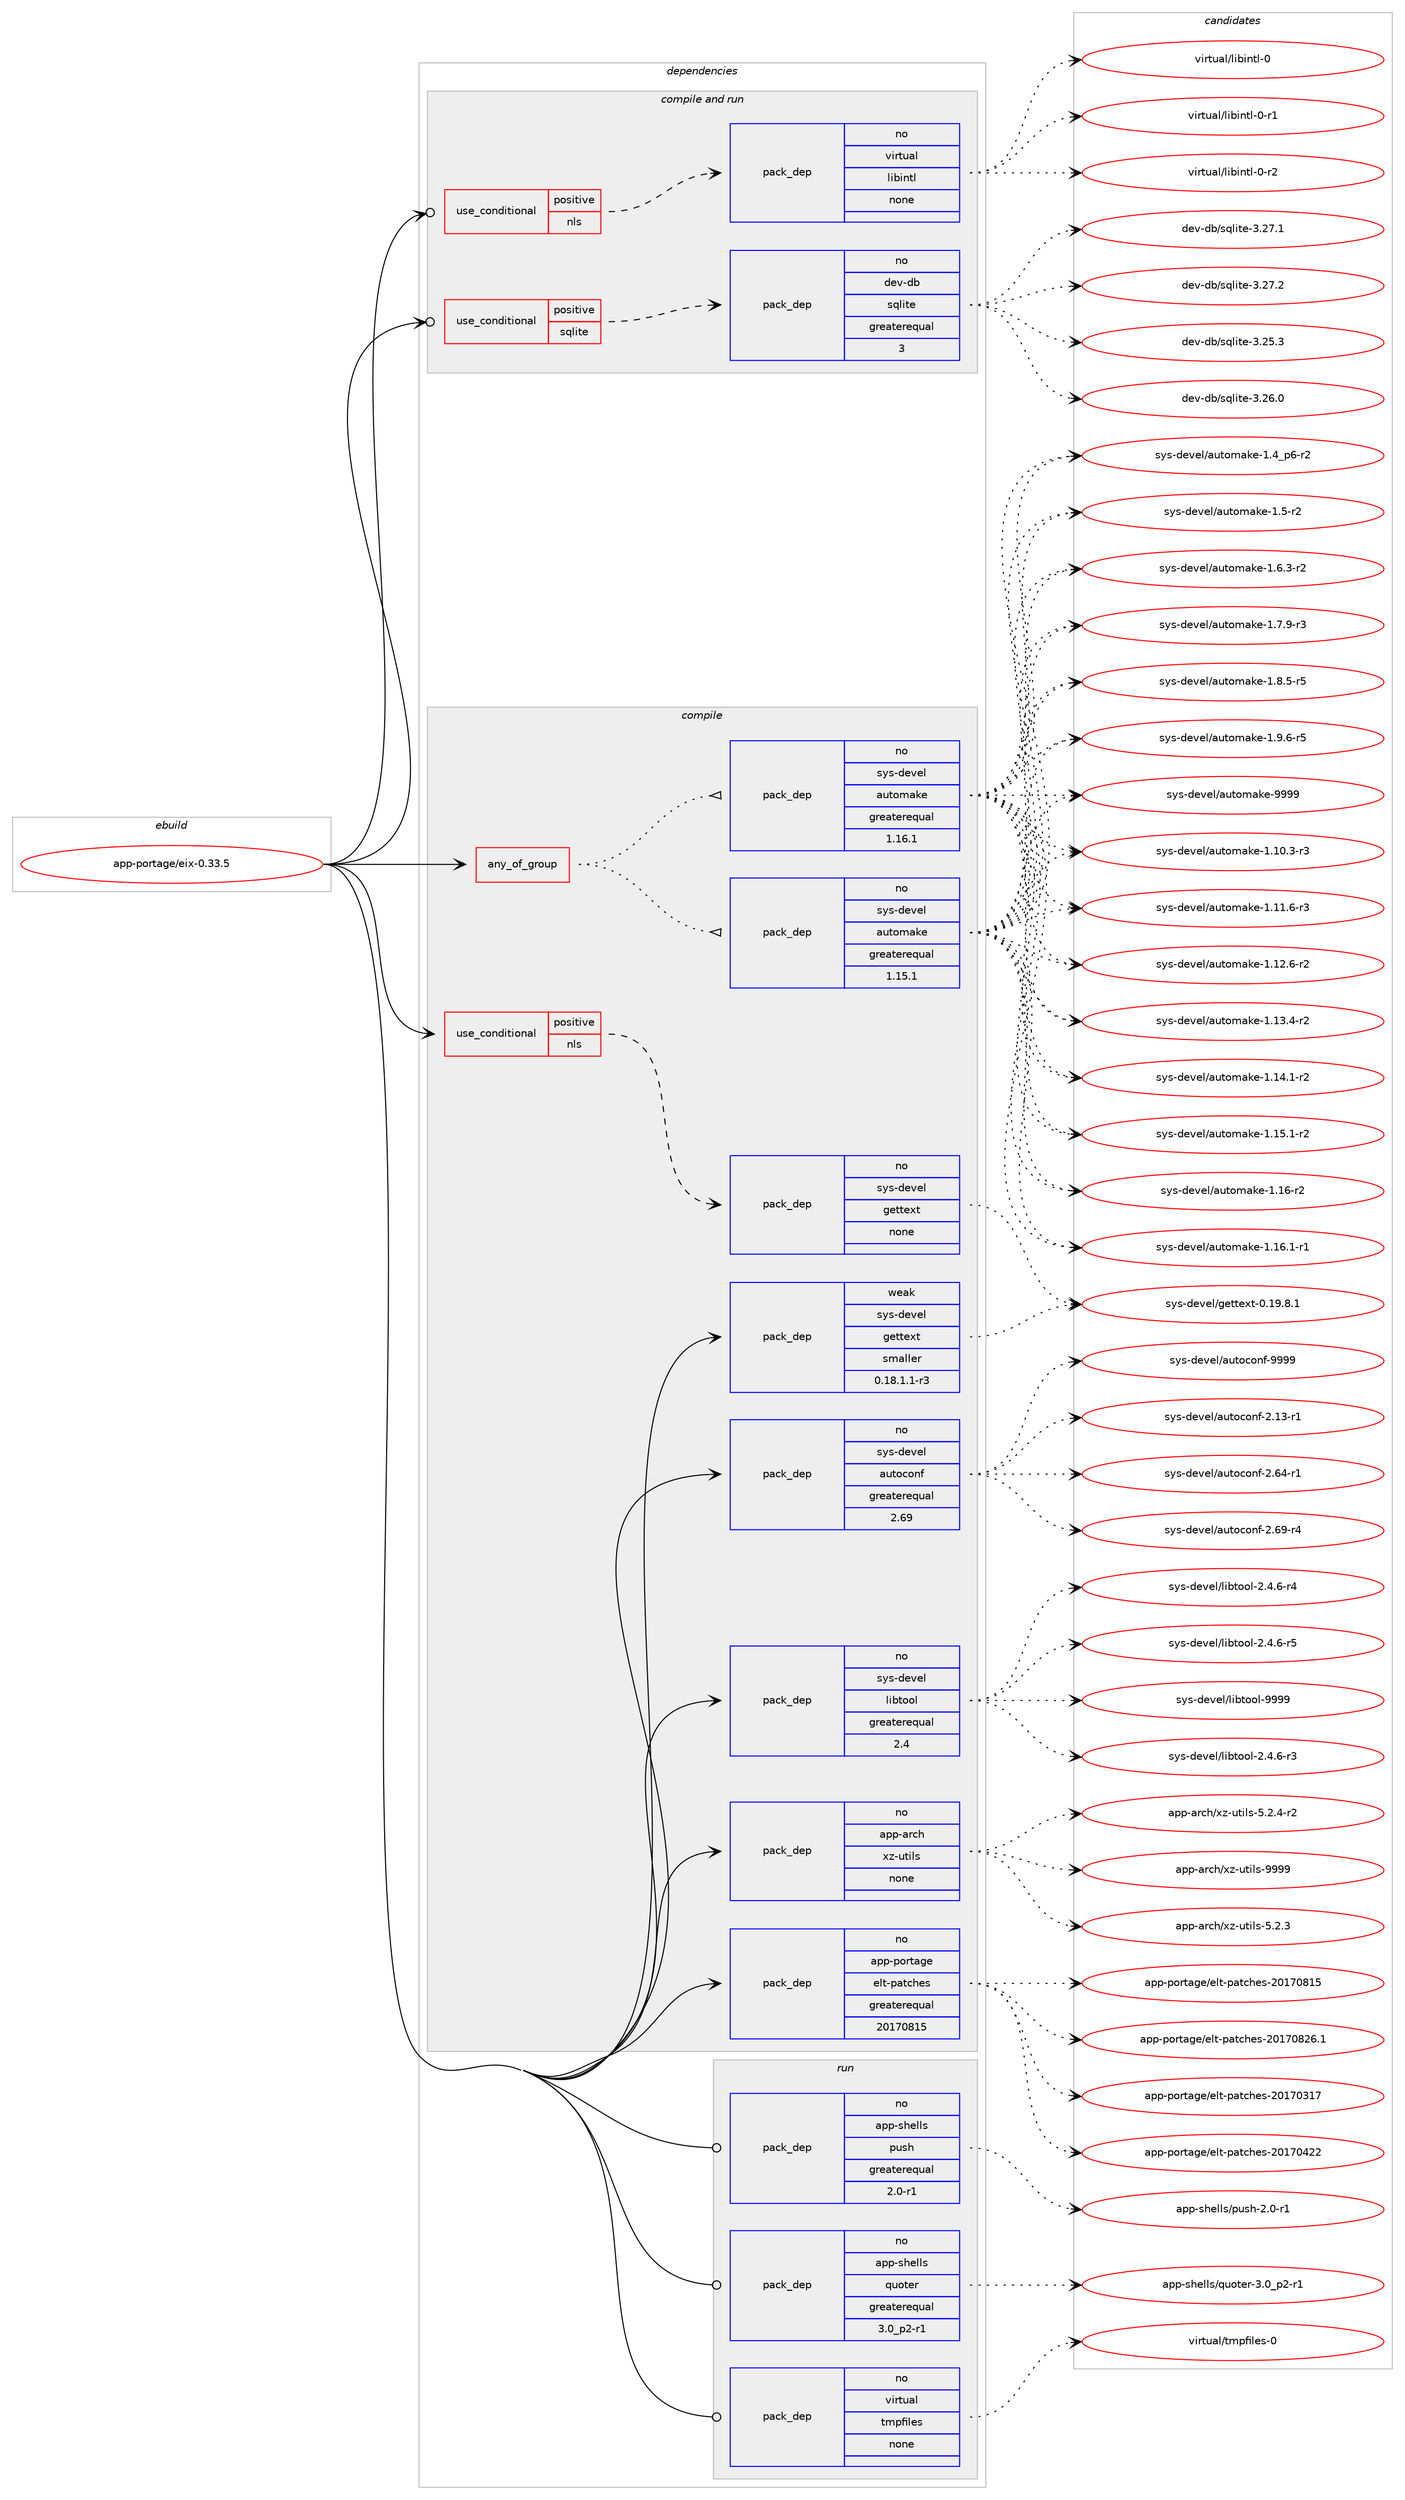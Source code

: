 digraph prolog {

# *************
# Graph options
# *************

newrank=true;
concentrate=true;
compound=true;
graph [rankdir=LR,fontname=Helvetica,fontsize=10,ranksep=1.5];#, ranksep=2.5, nodesep=0.2];
edge  [arrowhead=vee];
node  [fontname=Helvetica,fontsize=10];

# **********
# The ebuild
# **********

subgraph cluster_leftcol {
color=gray;
rank=same;
label=<<i>ebuild</i>>;
id [label="app-portage/eix-0.33.5", color=red, width=4, href="../app-portage/eix-0.33.5.svg"];
}

# ****************
# The dependencies
# ****************

subgraph cluster_midcol {
color=gray;
label=<<i>dependencies</i>>;
subgraph cluster_compile {
fillcolor="#eeeeee";
style=filled;
label=<<i>compile</i>>;
subgraph any19822 {
dependency1305218 [label=<<TABLE BORDER="0" CELLBORDER="1" CELLSPACING="0" CELLPADDING="4"><TR><TD CELLPADDING="10">any_of_group</TD></TR></TABLE>>, shape=none, color=red];subgraph pack930238 {
dependency1305219 [label=<<TABLE BORDER="0" CELLBORDER="1" CELLSPACING="0" CELLPADDING="4" WIDTH="220"><TR><TD ROWSPAN="6" CELLPADDING="30">pack_dep</TD></TR><TR><TD WIDTH="110">no</TD></TR><TR><TD>sys-devel</TD></TR><TR><TD>automake</TD></TR><TR><TD>greaterequal</TD></TR><TR><TD>1.16.1</TD></TR></TABLE>>, shape=none, color=blue];
}
dependency1305218:e -> dependency1305219:w [weight=20,style="dotted",arrowhead="oinv"];
subgraph pack930239 {
dependency1305220 [label=<<TABLE BORDER="0" CELLBORDER="1" CELLSPACING="0" CELLPADDING="4" WIDTH="220"><TR><TD ROWSPAN="6" CELLPADDING="30">pack_dep</TD></TR><TR><TD WIDTH="110">no</TD></TR><TR><TD>sys-devel</TD></TR><TR><TD>automake</TD></TR><TR><TD>greaterequal</TD></TR><TR><TD>1.15.1</TD></TR></TABLE>>, shape=none, color=blue];
}
dependency1305218:e -> dependency1305220:w [weight=20,style="dotted",arrowhead="oinv"];
}
id:e -> dependency1305218:w [weight=20,style="solid",arrowhead="vee"];
subgraph cond354616 {
dependency1305221 [label=<<TABLE BORDER="0" CELLBORDER="1" CELLSPACING="0" CELLPADDING="4"><TR><TD ROWSPAN="3" CELLPADDING="10">use_conditional</TD></TR><TR><TD>positive</TD></TR><TR><TD>nls</TD></TR></TABLE>>, shape=none, color=red];
subgraph pack930240 {
dependency1305222 [label=<<TABLE BORDER="0" CELLBORDER="1" CELLSPACING="0" CELLPADDING="4" WIDTH="220"><TR><TD ROWSPAN="6" CELLPADDING="30">pack_dep</TD></TR><TR><TD WIDTH="110">no</TD></TR><TR><TD>sys-devel</TD></TR><TR><TD>gettext</TD></TR><TR><TD>none</TD></TR><TR><TD></TD></TR></TABLE>>, shape=none, color=blue];
}
dependency1305221:e -> dependency1305222:w [weight=20,style="dashed",arrowhead="vee"];
}
id:e -> dependency1305221:w [weight=20,style="solid",arrowhead="vee"];
subgraph pack930241 {
dependency1305223 [label=<<TABLE BORDER="0" CELLBORDER="1" CELLSPACING="0" CELLPADDING="4" WIDTH="220"><TR><TD ROWSPAN="6" CELLPADDING="30">pack_dep</TD></TR><TR><TD WIDTH="110">no</TD></TR><TR><TD>app-arch</TD></TR><TR><TD>xz-utils</TD></TR><TR><TD>none</TD></TR><TR><TD></TD></TR></TABLE>>, shape=none, color=blue];
}
id:e -> dependency1305223:w [weight=20,style="solid",arrowhead="vee"];
subgraph pack930242 {
dependency1305224 [label=<<TABLE BORDER="0" CELLBORDER="1" CELLSPACING="0" CELLPADDING="4" WIDTH="220"><TR><TD ROWSPAN="6" CELLPADDING="30">pack_dep</TD></TR><TR><TD WIDTH="110">no</TD></TR><TR><TD>app-portage</TD></TR><TR><TD>elt-patches</TD></TR><TR><TD>greaterequal</TD></TR><TR><TD>20170815</TD></TR></TABLE>>, shape=none, color=blue];
}
id:e -> dependency1305224:w [weight=20,style="solid",arrowhead="vee"];
subgraph pack930243 {
dependency1305225 [label=<<TABLE BORDER="0" CELLBORDER="1" CELLSPACING="0" CELLPADDING="4" WIDTH="220"><TR><TD ROWSPAN="6" CELLPADDING="30">pack_dep</TD></TR><TR><TD WIDTH="110">no</TD></TR><TR><TD>sys-devel</TD></TR><TR><TD>autoconf</TD></TR><TR><TD>greaterequal</TD></TR><TR><TD>2.69</TD></TR></TABLE>>, shape=none, color=blue];
}
id:e -> dependency1305225:w [weight=20,style="solid",arrowhead="vee"];
subgraph pack930244 {
dependency1305226 [label=<<TABLE BORDER="0" CELLBORDER="1" CELLSPACING="0" CELLPADDING="4" WIDTH="220"><TR><TD ROWSPAN="6" CELLPADDING="30">pack_dep</TD></TR><TR><TD WIDTH="110">no</TD></TR><TR><TD>sys-devel</TD></TR><TR><TD>libtool</TD></TR><TR><TD>greaterequal</TD></TR><TR><TD>2.4</TD></TR></TABLE>>, shape=none, color=blue];
}
id:e -> dependency1305226:w [weight=20,style="solid",arrowhead="vee"];
subgraph pack930245 {
dependency1305227 [label=<<TABLE BORDER="0" CELLBORDER="1" CELLSPACING="0" CELLPADDING="4" WIDTH="220"><TR><TD ROWSPAN="6" CELLPADDING="30">pack_dep</TD></TR><TR><TD WIDTH="110">weak</TD></TR><TR><TD>sys-devel</TD></TR><TR><TD>gettext</TD></TR><TR><TD>smaller</TD></TR><TR><TD>0.18.1.1-r3</TD></TR></TABLE>>, shape=none, color=blue];
}
id:e -> dependency1305227:w [weight=20,style="solid",arrowhead="vee"];
}
subgraph cluster_compileandrun {
fillcolor="#eeeeee";
style=filled;
label=<<i>compile and run</i>>;
subgraph cond354617 {
dependency1305228 [label=<<TABLE BORDER="0" CELLBORDER="1" CELLSPACING="0" CELLPADDING="4"><TR><TD ROWSPAN="3" CELLPADDING="10">use_conditional</TD></TR><TR><TD>positive</TD></TR><TR><TD>nls</TD></TR></TABLE>>, shape=none, color=red];
subgraph pack930246 {
dependency1305229 [label=<<TABLE BORDER="0" CELLBORDER="1" CELLSPACING="0" CELLPADDING="4" WIDTH="220"><TR><TD ROWSPAN="6" CELLPADDING="30">pack_dep</TD></TR><TR><TD WIDTH="110">no</TD></TR><TR><TD>virtual</TD></TR><TR><TD>libintl</TD></TR><TR><TD>none</TD></TR><TR><TD></TD></TR></TABLE>>, shape=none, color=blue];
}
dependency1305228:e -> dependency1305229:w [weight=20,style="dashed",arrowhead="vee"];
}
id:e -> dependency1305228:w [weight=20,style="solid",arrowhead="odotvee"];
subgraph cond354618 {
dependency1305230 [label=<<TABLE BORDER="0" CELLBORDER="1" CELLSPACING="0" CELLPADDING="4"><TR><TD ROWSPAN="3" CELLPADDING="10">use_conditional</TD></TR><TR><TD>positive</TD></TR><TR><TD>sqlite</TD></TR></TABLE>>, shape=none, color=red];
subgraph pack930247 {
dependency1305231 [label=<<TABLE BORDER="0" CELLBORDER="1" CELLSPACING="0" CELLPADDING="4" WIDTH="220"><TR><TD ROWSPAN="6" CELLPADDING="30">pack_dep</TD></TR><TR><TD WIDTH="110">no</TD></TR><TR><TD>dev-db</TD></TR><TR><TD>sqlite</TD></TR><TR><TD>greaterequal</TD></TR><TR><TD>3</TD></TR></TABLE>>, shape=none, color=blue];
}
dependency1305230:e -> dependency1305231:w [weight=20,style="dashed",arrowhead="vee"];
}
id:e -> dependency1305230:w [weight=20,style="solid",arrowhead="odotvee"];
}
subgraph cluster_run {
fillcolor="#eeeeee";
style=filled;
label=<<i>run</i>>;
subgraph pack930248 {
dependency1305232 [label=<<TABLE BORDER="0" CELLBORDER="1" CELLSPACING="0" CELLPADDING="4" WIDTH="220"><TR><TD ROWSPAN="6" CELLPADDING="30">pack_dep</TD></TR><TR><TD WIDTH="110">no</TD></TR><TR><TD>app-shells</TD></TR><TR><TD>push</TD></TR><TR><TD>greaterequal</TD></TR><TR><TD>2.0-r1</TD></TR></TABLE>>, shape=none, color=blue];
}
id:e -> dependency1305232:w [weight=20,style="solid",arrowhead="odot"];
subgraph pack930249 {
dependency1305233 [label=<<TABLE BORDER="0" CELLBORDER="1" CELLSPACING="0" CELLPADDING="4" WIDTH="220"><TR><TD ROWSPAN="6" CELLPADDING="30">pack_dep</TD></TR><TR><TD WIDTH="110">no</TD></TR><TR><TD>app-shells</TD></TR><TR><TD>quoter</TD></TR><TR><TD>greaterequal</TD></TR><TR><TD>3.0_p2-r1</TD></TR></TABLE>>, shape=none, color=blue];
}
id:e -> dependency1305233:w [weight=20,style="solid",arrowhead="odot"];
subgraph pack930250 {
dependency1305234 [label=<<TABLE BORDER="0" CELLBORDER="1" CELLSPACING="0" CELLPADDING="4" WIDTH="220"><TR><TD ROWSPAN="6" CELLPADDING="30">pack_dep</TD></TR><TR><TD WIDTH="110">no</TD></TR><TR><TD>virtual</TD></TR><TR><TD>tmpfiles</TD></TR><TR><TD>none</TD></TR><TR><TD></TD></TR></TABLE>>, shape=none, color=blue];
}
id:e -> dependency1305234:w [weight=20,style="solid",arrowhead="odot"];
}
}

# **************
# The candidates
# **************

subgraph cluster_choices {
rank=same;
color=gray;
label=<<i>candidates</i>>;

subgraph choice930238 {
color=black;
nodesep=1;
choice11512111545100101118101108479711711611110997107101454946494846514511451 [label="sys-devel/automake-1.10.3-r3", color=red, width=4,href="../sys-devel/automake-1.10.3-r3.svg"];
choice11512111545100101118101108479711711611110997107101454946494946544511451 [label="sys-devel/automake-1.11.6-r3", color=red, width=4,href="../sys-devel/automake-1.11.6-r3.svg"];
choice11512111545100101118101108479711711611110997107101454946495046544511450 [label="sys-devel/automake-1.12.6-r2", color=red, width=4,href="../sys-devel/automake-1.12.6-r2.svg"];
choice11512111545100101118101108479711711611110997107101454946495146524511450 [label="sys-devel/automake-1.13.4-r2", color=red, width=4,href="../sys-devel/automake-1.13.4-r2.svg"];
choice11512111545100101118101108479711711611110997107101454946495246494511450 [label="sys-devel/automake-1.14.1-r2", color=red, width=4,href="../sys-devel/automake-1.14.1-r2.svg"];
choice11512111545100101118101108479711711611110997107101454946495346494511450 [label="sys-devel/automake-1.15.1-r2", color=red, width=4,href="../sys-devel/automake-1.15.1-r2.svg"];
choice1151211154510010111810110847971171161111099710710145494649544511450 [label="sys-devel/automake-1.16-r2", color=red, width=4,href="../sys-devel/automake-1.16-r2.svg"];
choice11512111545100101118101108479711711611110997107101454946495446494511449 [label="sys-devel/automake-1.16.1-r1", color=red, width=4,href="../sys-devel/automake-1.16.1-r1.svg"];
choice115121115451001011181011084797117116111109971071014549465295112544511450 [label="sys-devel/automake-1.4_p6-r2", color=red, width=4,href="../sys-devel/automake-1.4_p6-r2.svg"];
choice11512111545100101118101108479711711611110997107101454946534511450 [label="sys-devel/automake-1.5-r2", color=red, width=4,href="../sys-devel/automake-1.5-r2.svg"];
choice115121115451001011181011084797117116111109971071014549465446514511450 [label="sys-devel/automake-1.6.3-r2", color=red, width=4,href="../sys-devel/automake-1.6.3-r2.svg"];
choice115121115451001011181011084797117116111109971071014549465546574511451 [label="sys-devel/automake-1.7.9-r3", color=red, width=4,href="../sys-devel/automake-1.7.9-r3.svg"];
choice115121115451001011181011084797117116111109971071014549465646534511453 [label="sys-devel/automake-1.8.5-r5", color=red, width=4,href="../sys-devel/automake-1.8.5-r5.svg"];
choice115121115451001011181011084797117116111109971071014549465746544511453 [label="sys-devel/automake-1.9.6-r5", color=red, width=4,href="../sys-devel/automake-1.9.6-r5.svg"];
choice115121115451001011181011084797117116111109971071014557575757 [label="sys-devel/automake-9999", color=red, width=4,href="../sys-devel/automake-9999.svg"];
dependency1305219:e -> choice11512111545100101118101108479711711611110997107101454946494846514511451:w [style=dotted,weight="100"];
dependency1305219:e -> choice11512111545100101118101108479711711611110997107101454946494946544511451:w [style=dotted,weight="100"];
dependency1305219:e -> choice11512111545100101118101108479711711611110997107101454946495046544511450:w [style=dotted,weight="100"];
dependency1305219:e -> choice11512111545100101118101108479711711611110997107101454946495146524511450:w [style=dotted,weight="100"];
dependency1305219:e -> choice11512111545100101118101108479711711611110997107101454946495246494511450:w [style=dotted,weight="100"];
dependency1305219:e -> choice11512111545100101118101108479711711611110997107101454946495346494511450:w [style=dotted,weight="100"];
dependency1305219:e -> choice1151211154510010111810110847971171161111099710710145494649544511450:w [style=dotted,weight="100"];
dependency1305219:e -> choice11512111545100101118101108479711711611110997107101454946495446494511449:w [style=dotted,weight="100"];
dependency1305219:e -> choice115121115451001011181011084797117116111109971071014549465295112544511450:w [style=dotted,weight="100"];
dependency1305219:e -> choice11512111545100101118101108479711711611110997107101454946534511450:w [style=dotted,weight="100"];
dependency1305219:e -> choice115121115451001011181011084797117116111109971071014549465446514511450:w [style=dotted,weight="100"];
dependency1305219:e -> choice115121115451001011181011084797117116111109971071014549465546574511451:w [style=dotted,weight="100"];
dependency1305219:e -> choice115121115451001011181011084797117116111109971071014549465646534511453:w [style=dotted,weight="100"];
dependency1305219:e -> choice115121115451001011181011084797117116111109971071014549465746544511453:w [style=dotted,weight="100"];
dependency1305219:e -> choice115121115451001011181011084797117116111109971071014557575757:w [style=dotted,weight="100"];
}
subgraph choice930239 {
color=black;
nodesep=1;
choice11512111545100101118101108479711711611110997107101454946494846514511451 [label="sys-devel/automake-1.10.3-r3", color=red, width=4,href="../sys-devel/automake-1.10.3-r3.svg"];
choice11512111545100101118101108479711711611110997107101454946494946544511451 [label="sys-devel/automake-1.11.6-r3", color=red, width=4,href="../sys-devel/automake-1.11.6-r3.svg"];
choice11512111545100101118101108479711711611110997107101454946495046544511450 [label="sys-devel/automake-1.12.6-r2", color=red, width=4,href="../sys-devel/automake-1.12.6-r2.svg"];
choice11512111545100101118101108479711711611110997107101454946495146524511450 [label="sys-devel/automake-1.13.4-r2", color=red, width=4,href="../sys-devel/automake-1.13.4-r2.svg"];
choice11512111545100101118101108479711711611110997107101454946495246494511450 [label="sys-devel/automake-1.14.1-r2", color=red, width=4,href="../sys-devel/automake-1.14.1-r2.svg"];
choice11512111545100101118101108479711711611110997107101454946495346494511450 [label="sys-devel/automake-1.15.1-r2", color=red, width=4,href="../sys-devel/automake-1.15.1-r2.svg"];
choice1151211154510010111810110847971171161111099710710145494649544511450 [label="sys-devel/automake-1.16-r2", color=red, width=4,href="../sys-devel/automake-1.16-r2.svg"];
choice11512111545100101118101108479711711611110997107101454946495446494511449 [label="sys-devel/automake-1.16.1-r1", color=red, width=4,href="../sys-devel/automake-1.16.1-r1.svg"];
choice115121115451001011181011084797117116111109971071014549465295112544511450 [label="sys-devel/automake-1.4_p6-r2", color=red, width=4,href="../sys-devel/automake-1.4_p6-r2.svg"];
choice11512111545100101118101108479711711611110997107101454946534511450 [label="sys-devel/automake-1.5-r2", color=red, width=4,href="../sys-devel/automake-1.5-r2.svg"];
choice115121115451001011181011084797117116111109971071014549465446514511450 [label="sys-devel/automake-1.6.3-r2", color=red, width=4,href="../sys-devel/automake-1.6.3-r2.svg"];
choice115121115451001011181011084797117116111109971071014549465546574511451 [label="sys-devel/automake-1.7.9-r3", color=red, width=4,href="../sys-devel/automake-1.7.9-r3.svg"];
choice115121115451001011181011084797117116111109971071014549465646534511453 [label="sys-devel/automake-1.8.5-r5", color=red, width=4,href="../sys-devel/automake-1.8.5-r5.svg"];
choice115121115451001011181011084797117116111109971071014549465746544511453 [label="sys-devel/automake-1.9.6-r5", color=red, width=4,href="../sys-devel/automake-1.9.6-r5.svg"];
choice115121115451001011181011084797117116111109971071014557575757 [label="sys-devel/automake-9999", color=red, width=4,href="../sys-devel/automake-9999.svg"];
dependency1305220:e -> choice11512111545100101118101108479711711611110997107101454946494846514511451:w [style=dotted,weight="100"];
dependency1305220:e -> choice11512111545100101118101108479711711611110997107101454946494946544511451:w [style=dotted,weight="100"];
dependency1305220:e -> choice11512111545100101118101108479711711611110997107101454946495046544511450:w [style=dotted,weight="100"];
dependency1305220:e -> choice11512111545100101118101108479711711611110997107101454946495146524511450:w [style=dotted,weight="100"];
dependency1305220:e -> choice11512111545100101118101108479711711611110997107101454946495246494511450:w [style=dotted,weight="100"];
dependency1305220:e -> choice11512111545100101118101108479711711611110997107101454946495346494511450:w [style=dotted,weight="100"];
dependency1305220:e -> choice1151211154510010111810110847971171161111099710710145494649544511450:w [style=dotted,weight="100"];
dependency1305220:e -> choice11512111545100101118101108479711711611110997107101454946495446494511449:w [style=dotted,weight="100"];
dependency1305220:e -> choice115121115451001011181011084797117116111109971071014549465295112544511450:w [style=dotted,weight="100"];
dependency1305220:e -> choice11512111545100101118101108479711711611110997107101454946534511450:w [style=dotted,weight="100"];
dependency1305220:e -> choice115121115451001011181011084797117116111109971071014549465446514511450:w [style=dotted,weight="100"];
dependency1305220:e -> choice115121115451001011181011084797117116111109971071014549465546574511451:w [style=dotted,weight="100"];
dependency1305220:e -> choice115121115451001011181011084797117116111109971071014549465646534511453:w [style=dotted,weight="100"];
dependency1305220:e -> choice115121115451001011181011084797117116111109971071014549465746544511453:w [style=dotted,weight="100"];
dependency1305220:e -> choice115121115451001011181011084797117116111109971071014557575757:w [style=dotted,weight="100"];
}
subgraph choice930240 {
color=black;
nodesep=1;
choice1151211154510010111810110847103101116116101120116454846495746564649 [label="sys-devel/gettext-0.19.8.1", color=red, width=4,href="../sys-devel/gettext-0.19.8.1.svg"];
dependency1305222:e -> choice1151211154510010111810110847103101116116101120116454846495746564649:w [style=dotted,weight="100"];
}
subgraph choice930241 {
color=black;
nodesep=1;
choice971121124597114991044712012245117116105108115455346504651 [label="app-arch/xz-utils-5.2.3", color=red, width=4,href="../app-arch/xz-utils-5.2.3.svg"];
choice9711211245971149910447120122451171161051081154553465046524511450 [label="app-arch/xz-utils-5.2.4-r2", color=red, width=4,href="../app-arch/xz-utils-5.2.4-r2.svg"];
choice9711211245971149910447120122451171161051081154557575757 [label="app-arch/xz-utils-9999", color=red, width=4,href="../app-arch/xz-utils-9999.svg"];
dependency1305223:e -> choice971121124597114991044712012245117116105108115455346504651:w [style=dotted,weight="100"];
dependency1305223:e -> choice9711211245971149910447120122451171161051081154553465046524511450:w [style=dotted,weight="100"];
dependency1305223:e -> choice9711211245971149910447120122451171161051081154557575757:w [style=dotted,weight="100"];
}
subgraph choice930242 {
color=black;
nodesep=1;
choice97112112451121111141169710310147101108116451129711699104101115455048495548514955 [label="app-portage/elt-patches-20170317", color=red, width=4,href="../app-portage/elt-patches-20170317.svg"];
choice97112112451121111141169710310147101108116451129711699104101115455048495548525050 [label="app-portage/elt-patches-20170422", color=red, width=4,href="../app-portage/elt-patches-20170422.svg"];
choice97112112451121111141169710310147101108116451129711699104101115455048495548564953 [label="app-portage/elt-patches-20170815", color=red, width=4,href="../app-portage/elt-patches-20170815.svg"];
choice971121124511211111411697103101471011081164511297116991041011154550484955485650544649 [label="app-portage/elt-patches-20170826.1", color=red, width=4,href="../app-portage/elt-patches-20170826.1.svg"];
dependency1305224:e -> choice97112112451121111141169710310147101108116451129711699104101115455048495548514955:w [style=dotted,weight="100"];
dependency1305224:e -> choice97112112451121111141169710310147101108116451129711699104101115455048495548525050:w [style=dotted,weight="100"];
dependency1305224:e -> choice97112112451121111141169710310147101108116451129711699104101115455048495548564953:w [style=dotted,weight="100"];
dependency1305224:e -> choice971121124511211111411697103101471011081164511297116991041011154550484955485650544649:w [style=dotted,weight="100"];
}
subgraph choice930243 {
color=black;
nodesep=1;
choice1151211154510010111810110847971171161119911111010245504649514511449 [label="sys-devel/autoconf-2.13-r1", color=red, width=4,href="../sys-devel/autoconf-2.13-r1.svg"];
choice1151211154510010111810110847971171161119911111010245504654524511449 [label="sys-devel/autoconf-2.64-r1", color=red, width=4,href="../sys-devel/autoconf-2.64-r1.svg"];
choice1151211154510010111810110847971171161119911111010245504654574511452 [label="sys-devel/autoconf-2.69-r4", color=red, width=4,href="../sys-devel/autoconf-2.69-r4.svg"];
choice115121115451001011181011084797117116111991111101024557575757 [label="sys-devel/autoconf-9999", color=red, width=4,href="../sys-devel/autoconf-9999.svg"];
dependency1305225:e -> choice1151211154510010111810110847971171161119911111010245504649514511449:w [style=dotted,weight="100"];
dependency1305225:e -> choice1151211154510010111810110847971171161119911111010245504654524511449:w [style=dotted,weight="100"];
dependency1305225:e -> choice1151211154510010111810110847971171161119911111010245504654574511452:w [style=dotted,weight="100"];
dependency1305225:e -> choice115121115451001011181011084797117116111991111101024557575757:w [style=dotted,weight="100"];
}
subgraph choice930244 {
color=black;
nodesep=1;
choice1151211154510010111810110847108105981161111111084550465246544511451 [label="sys-devel/libtool-2.4.6-r3", color=red, width=4,href="../sys-devel/libtool-2.4.6-r3.svg"];
choice1151211154510010111810110847108105981161111111084550465246544511452 [label="sys-devel/libtool-2.4.6-r4", color=red, width=4,href="../sys-devel/libtool-2.4.6-r4.svg"];
choice1151211154510010111810110847108105981161111111084550465246544511453 [label="sys-devel/libtool-2.4.6-r5", color=red, width=4,href="../sys-devel/libtool-2.4.6-r5.svg"];
choice1151211154510010111810110847108105981161111111084557575757 [label="sys-devel/libtool-9999", color=red, width=4,href="../sys-devel/libtool-9999.svg"];
dependency1305226:e -> choice1151211154510010111810110847108105981161111111084550465246544511451:w [style=dotted,weight="100"];
dependency1305226:e -> choice1151211154510010111810110847108105981161111111084550465246544511452:w [style=dotted,weight="100"];
dependency1305226:e -> choice1151211154510010111810110847108105981161111111084550465246544511453:w [style=dotted,weight="100"];
dependency1305226:e -> choice1151211154510010111810110847108105981161111111084557575757:w [style=dotted,weight="100"];
}
subgraph choice930245 {
color=black;
nodesep=1;
choice1151211154510010111810110847103101116116101120116454846495746564649 [label="sys-devel/gettext-0.19.8.1", color=red, width=4,href="../sys-devel/gettext-0.19.8.1.svg"];
dependency1305227:e -> choice1151211154510010111810110847103101116116101120116454846495746564649:w [style=dotted,weight="100"];
}
subgraph choice930246 {
color=black;
nodesep=1;
choice1181051141161179710847108105981051101161084548 [label="virtual/libintl-0", color=red, width=4,href="../virtual/libintl-0.svg"];
choice11810511411611797108471081059810511011610845484511449 [label="virtual/libintl-0-r1", color=red, width=4,href="../virtual/libintl-0-r1.svg"];
choice11810511411611797108471081059810511011610845484511450 [label="virtual/libintl-0-r2", color=red, width=4,href="../virtual/libintl-0-r2.svg"];
dependency1305229:e -> choice1181051141161179710847108105981051101161084548:w [style=dotted,weight="100"];
dependency1305229:e -> choice11810511411611797108471081059810511011610845484511449:w [style=dotted,weight="100"];
dependency1305229:e -> choice11810511411611797108471081059810511011610845484511450:w [style=dotted,weight="100"];
}
subgraph choice930247 {
color=black;
nodesep=1;
choice10010111845100984711511310810511610145514650534651 [label="dev-db/sqlite-3.25.3", color=red, width=4,href="../dev-db/sqlite-3.25.3.svg"];
choice10010111845100984711511310810511610145514650544648 [label="dev-db/sqlite-3.26.0", color=red, width=4,href="../dev-db/sqlite-3.26.0.svg"];
choice10010111845100984711511310810511610145514650554649 [label="dev-db/sqlite-3.27.1", color=red, width=4,href="../dev-db/sqlite-3.27.1.svg"];
choice10010111845100984711511310810511610145514650554650 [label="dev-db/sqlite-3.27.2", color=red, width=4,href="../dev-db/sqlite-3.27.2.svg"];
dependency1305231:e -> choice10010111845100984711511310810511610145514650534651:w [style=dotted,weight="100"];
dependency1305231:e -> choice10010111845100984711511310810511610145514650544648:w [style=dotted,weight="100"];
dependency1305231:e -> choice10010111845100984711511310810511610145514650554649:w [style=dotted,weight="100"];
dependency1305231:e -> choice10010111845100984711511310810511610145514650554650:w [style=dotted,weight="100"];
}
subgraph choice930248 {
color=black;
nodesep=1;
choice971121124511510410110810811547112117115104455046484511449 [label="app-shells/push-2.0-r1", color=red, width=4,href="../app-shells/push-2.0-r1.svg"];
dependency1305232:e -> choice971121124511510410110810811547112117115104455046484511449:w [style=dotted,weight="100"];
}
subgraph choice930249 {
color=black;
nodesep=1;
choice9711211245115104101108108115471131171111161011144551464895112504511449 [label="app-shells/quoter-3.0_p2-r1", color=red, width=4,href="../app-shells/quoter-3.0_p2-r1.svg"];
dependency1305233:e -> choice9711211245115104101108108115471131171111161011144551464895112504511449:w [style=dotted,weight="100"];
}
subgraph choice930250 {
color=black;
nodesep=1;
choice11810511411611797108471161091121021051081011154548 [label="virtual/tmpfiles-0", color=red, width=4,href="../virtual/tmpfiles-0.svg"];
dependency1305234:e -> choice11810511411611797108471161091121021051081011154548:w [style=dotted,weight="100"];
}
}

}
